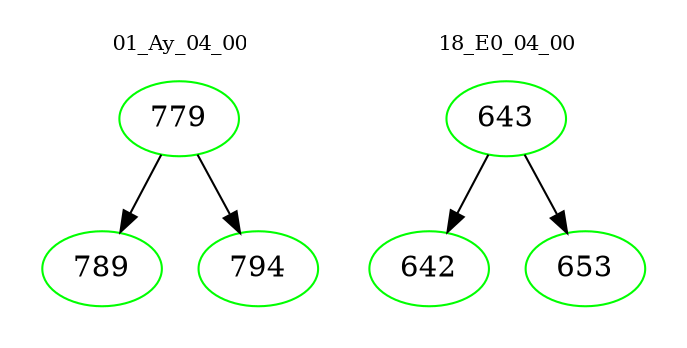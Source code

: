 digraph{
subgraph cluster_0 {
color = white
label = "01_Ay_04_00";
fontsize=10;
T0_779 [label="779", color="green"]
T0_779 -> T0_789 [color="black"]
T0_789 [label="789", color="green"]
T0_779 -> T0_794 [color="black"]
T0_794 [label="794", color="green"]
}
subgraph cluster_1 {
color = white
label = "18_E0_04_00";
fontsize=10;
T1_643 [label="643", color="green"]
T1_643 -> T1_642 [color="black"]
T1_642 [label="642", color="green"]
T1_643 -> T1_653 [color="black"]
T1_653 [label="653", color="green"]
}
}
